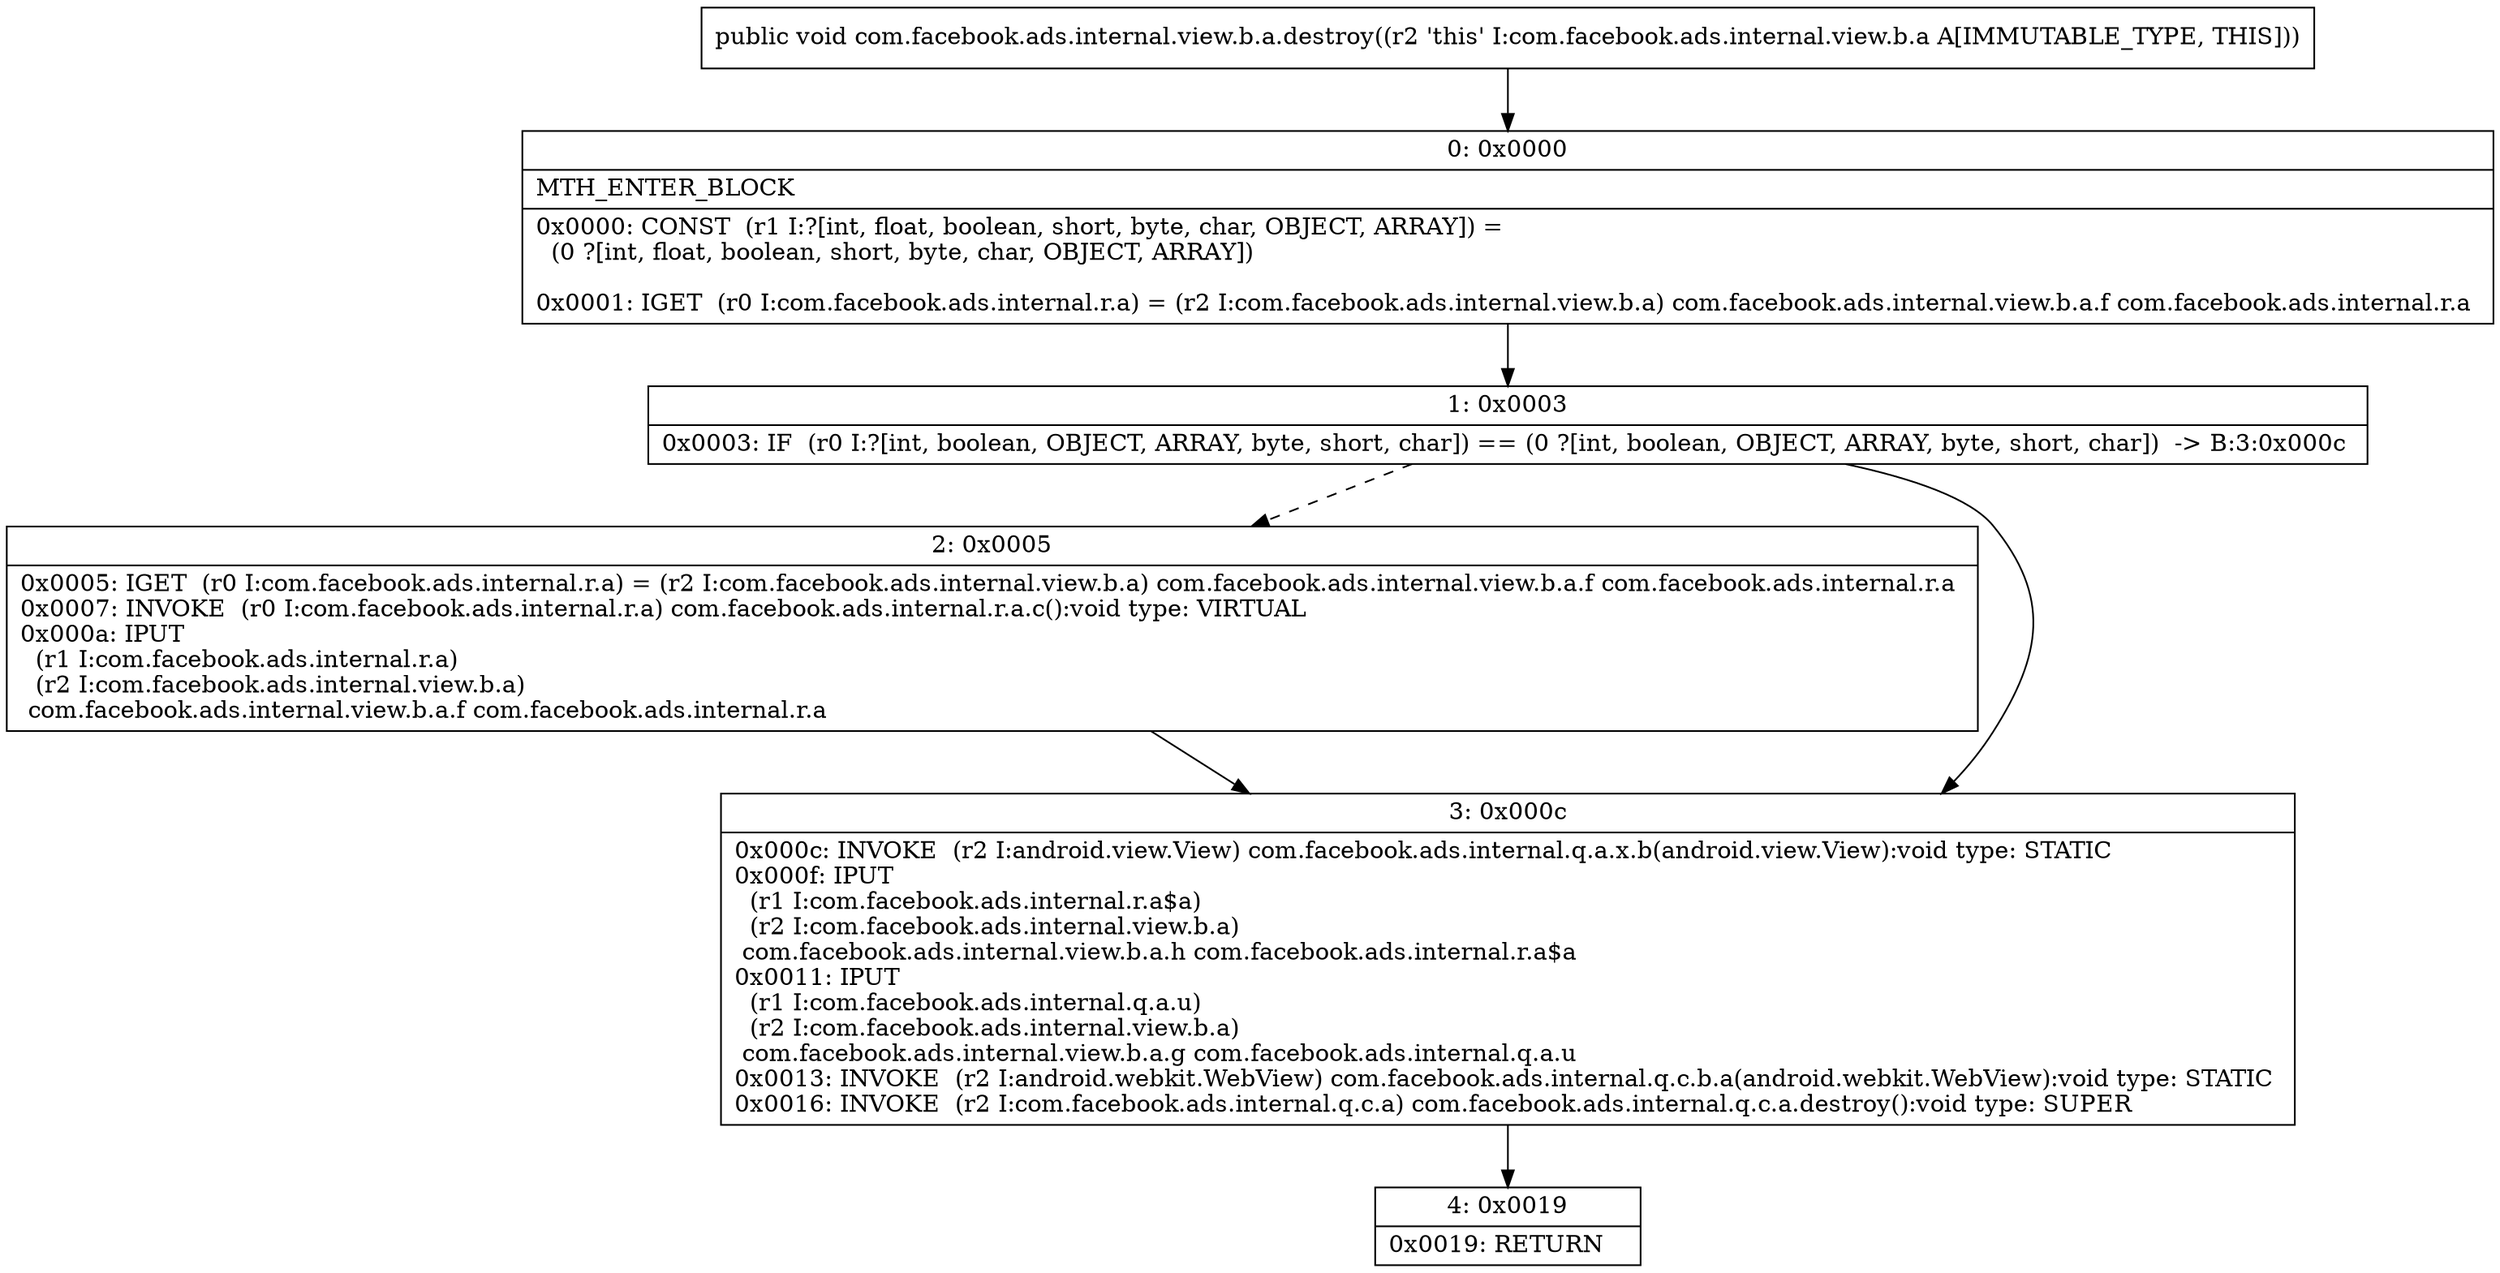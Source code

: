 digraph "CFG forcom.facebook.ads.internal.view.b.a.destroy()V" {
Node_0 [shape=record,label="{0\:\ 0x0000|MTH_ENTER_BLOCK\l|0x0000: CONST  (r1 I:?[int, float, boolean, short, byte, char, OBJECT, ARRAY]) = \l  (0 ?[int, float, boolean, short, byte, char, OBJECT, ARRAY])\l \l0x0001: IGET  (r0 I:com.facebook.ads.internal.r.a) = (r2 I:com.facebook.ads.internal.view.b.a) com.facebook.ads.internal.view.b.a.f com.facebook.ads.internal.r.a \l}"];
Node_1 [shape=record,label="{1\:\ 0x0003|0x0003: IF  (r0 I:?[int, boolean, OBJECT, ARRAY, byte, short, char]) == (0 ?[int, boolean, OBJECT, ARRAY, byte, short, char])  \-\> B:3:0x000c \l}"];
Node_2 [shape=record,label="{2\:\ 0x0005|0x0005: IGET  (r0 I:com.facebook.ads.internal.r.a) = (r2 I:com.facebook.ads.internal.view.b.a) com.facebook.ads.internal.view.b.a.f com.facebook.ads.internal.r.a \l0x0007: INVOKE  (r0 I:com.facebook.ads.internal.r.a) com.facebook.ads.internal.r.a.c():void type: VIRTUAL \l0x000a: IPUT  \l  (r1 I:com.facebook.ads.internal.r.a)\l  (r2 I:com.facebook.ads.internal.view.b.a)\l com.facebook.ads.internal.view.b.a.f com.facebook.ads.internal.r.a \l}"];
Node_3 [shape=record,label="{3\:\ 0x000c|0x000c: INVOKE  (r2 I:android.view.View) com.facebook.ads.internal.q.a.x.b(android.view.View):void type: STATIC \l0x000f: IPUT  \l  (r1 I:com.facebook.ads.internal.r.a$a)\l  (r2 I:com.facebook.ads.internal.view.b.a)\l com.facebook.ads.internal.view.b.a.h com.facebook.ads.internal.r.a$a \l0x0011: IPUT  \l  (r1 I:com.facebook.ads.internal.q.a.u)\l  (r2 I:com.facebook.ads.internal.view.b.a)\l com.facebook.ads.internal.view.b.a.g com.facebook.ads.internal.q.a.u \l0x0013: INVOKE  (r2 I:android.webkit.WebView) com.facebook.ads.internal.q.c.b.a(android.webkit.WebView):void type: STATIC \l0x0016: INVOKE  (r2 I:com.facebook.ads.internal.q.c.a) com.facebook.ads.internal.q.c.a.destroy():void type: SUPER \l}"];
Node_4 [shape=record,label="{4\:\ 0x0019|0x0019: RETURN   \l}"];
MethodNode[shape=record,label="{public void com.facebook.ads.internal.view.b.a.destroy((r2 'this' I:com.facebook.ads.internal.view.b.a A[IMMUTABLE_TYPE, THIS])) }"];
MethodNode -> Node_0;
Node_0 -> Node_1;
Node_1 -> Node_2[style=dashed];
Node_1 -> Node_3;
Node_2 -> Node_3;
Node_3 -> Node_4;
}

